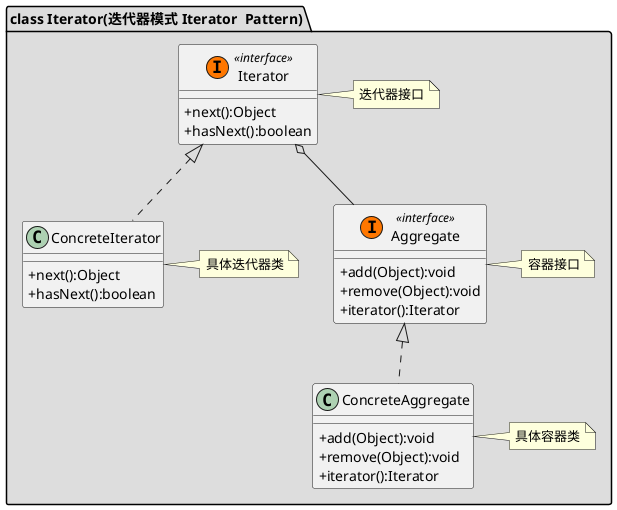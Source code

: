 @startuml
skinparam classAttributeIconSize 0

package "class Iterator(迭代器模式 Iterator  Pattern)" #DDDDDD {
    class Iterator<< (I,#FF7700) interface>>{
    +next():Object
    +hasNext():boolean
    }
    note right: 迭代器接口

    class ConcreteIterator{
    +next():Object
    +hasNext():boolean
    }
    note right: 具体迭代器类

    class Aggregate<< (I,#FF7700) interface>>{
    +add(Object):void
    +remove(Object):void
    +iterator():Iterator
    }
    note right: 容器接口

    class ConcreteAggregate{
    +add(Object):void
    +remove(Object):void
    +iterator():Iterator
    }
    note right: 具体容器类

    Iterator <|.. ConcreteIterator
    Iterator o-- Aggregate
    Aggregate <|.. ConcreteAggregate
}
@enduml
